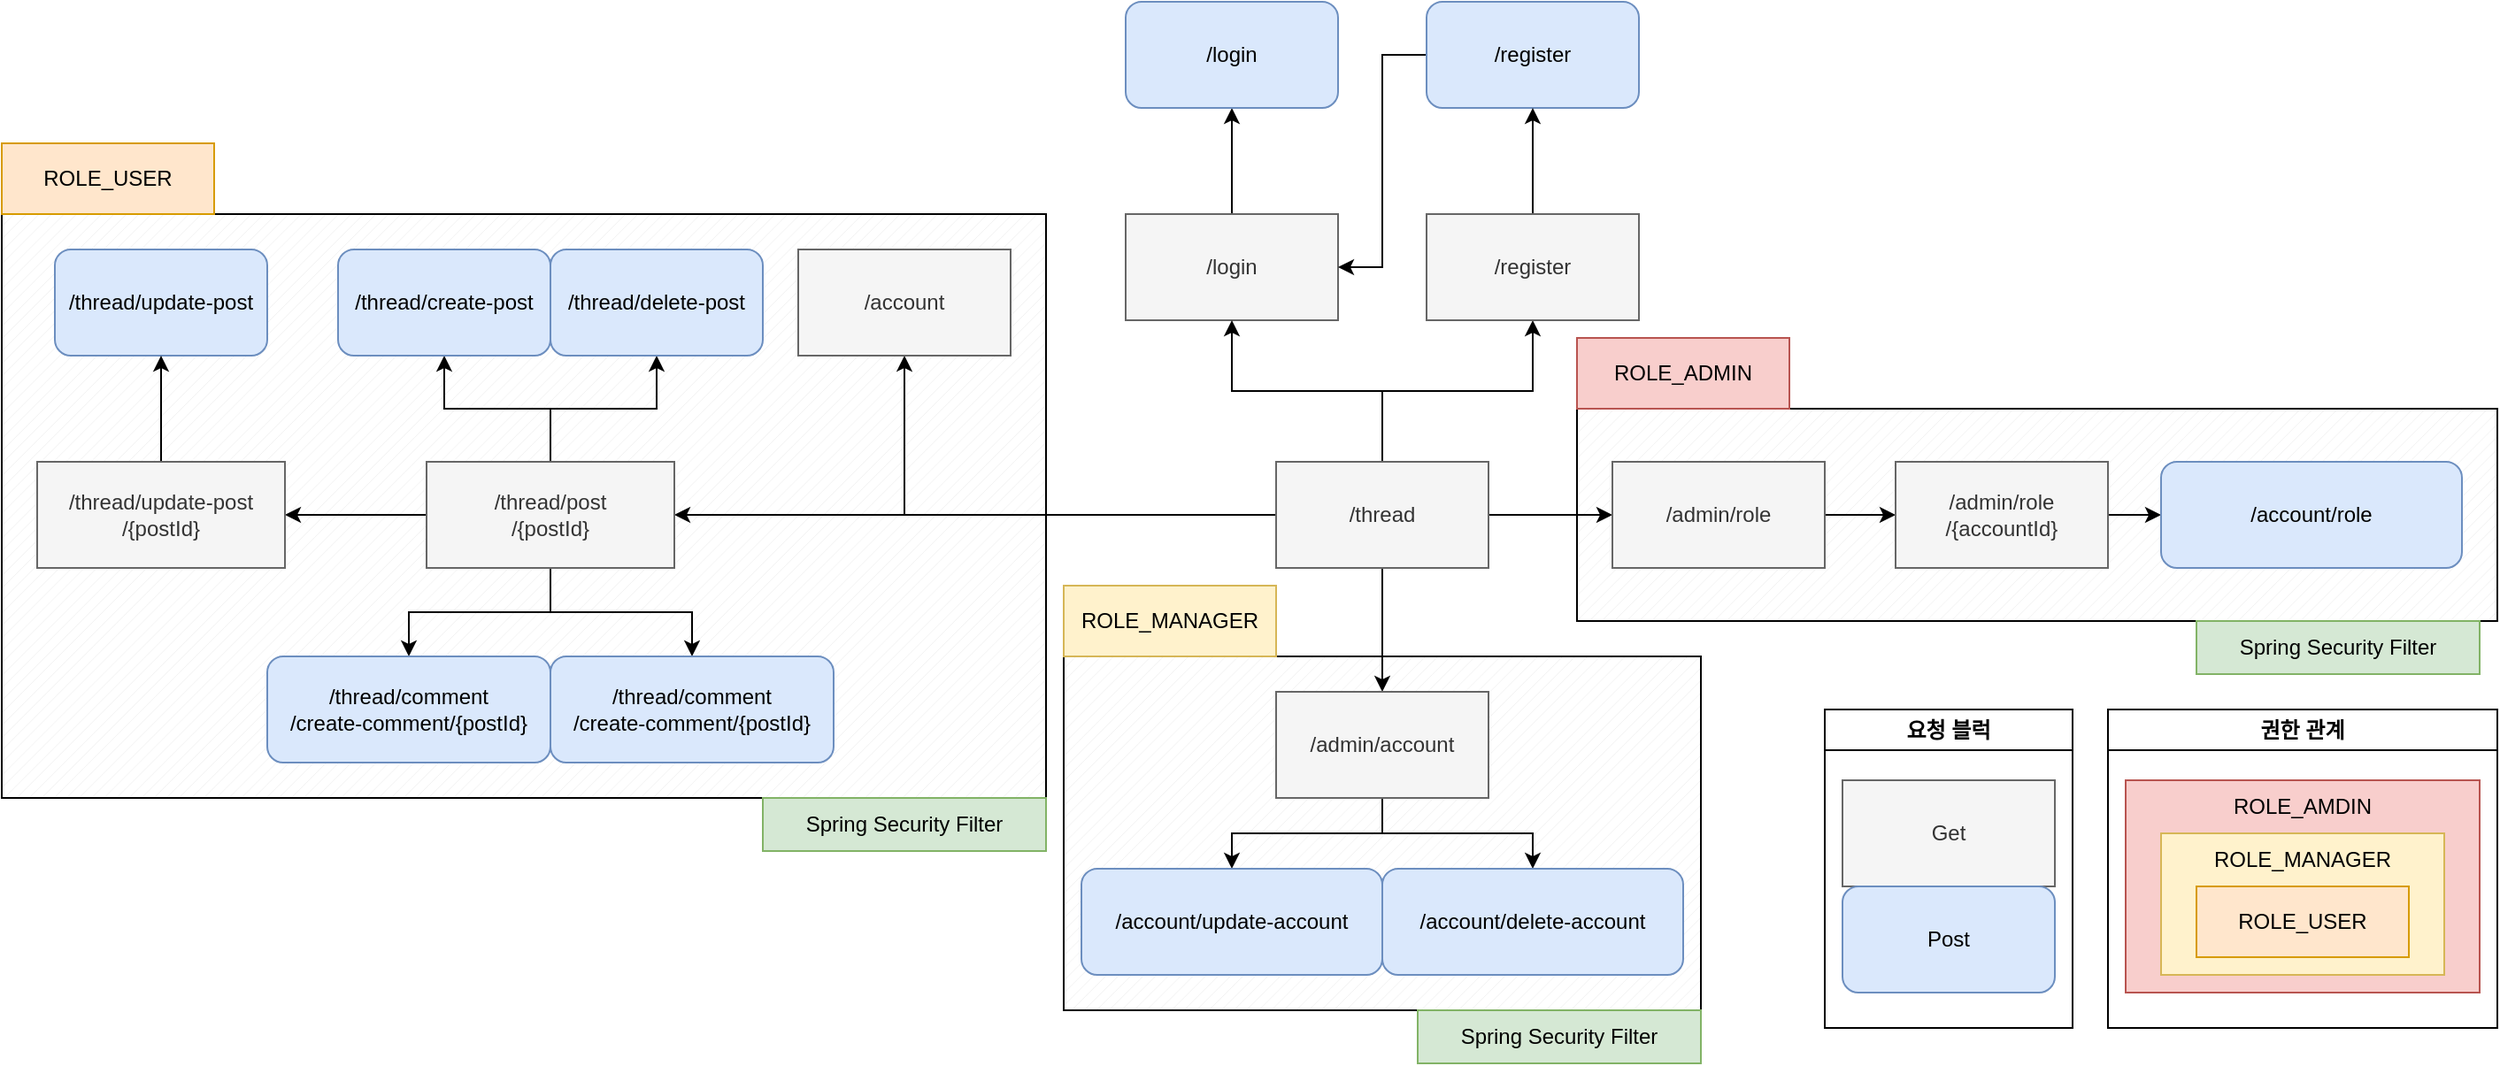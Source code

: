 <mxfile version="21.2.8" type="device">
  <diagram name="페이지-1" id="jwlogUS8V5inGkHQzCs6">
    <mxGraphModel dx="2205" dy="614" grid="1" gridSize="10" guides="1" tooltips="1" connect="1" arrows="1" fold="1" page="1" pageScale="1" pageWidth="1169" pageHeight="827" background="#ffffff" math="0" shadow="0">
      <root>
        <mxCell id="0" />
        <mxCell id="1" parent="0" />
        <mxCell id="o_C5GEEgWJ_29PUXvW90-57" value="ROLE_ADMIN" style="rounded=0;whiteSpace=wrap;html=1;fillColor=#f8cecc;strokeColor=#b85450;" parent="1" vertex="1">
          <mxGeometry x="660" y="490" width="200" height="120" as="geometry" />
        </mxCell>
        <mxCell id="o_C5GEEgWJ_29PUXvW90-56" value="" style="rounded=0;whiteSpace=wrap;html=1;fillColor=#fff2cc;strokeColor=#d6b656;" parent="1" vertex="1">
          <mxGeometry x="680" y="520" width="160" height="80" as="geometry" />
        </mxCell>
        <mxCell id="o_C5GEEgWJ_29PUXvW90-47" value="" style="verticalLabelPosition=bottom;verticalAlign=top;html=1;shape=mxgraph.basic.patternFillRect;fillStyle=diag;step=5;fillStrokeWidth=0.2;fillStrokeColor=#dddddd;" parent="1" vertex="1">
          <mxGeometry x="350" y="280" width="520" height="120" as="geometry" />
        </mxCell>
        <mxCell id="o_C5GEEgWJ_29PUXvW90-46" value="" style="verticalLabelPosition=bottom;verticalAlign=top;html=1;shape=mxgraph.basic.patternFillRect;fillStyle=diag;step=5;fillStrokeWidth=0.2;fillStrokeColor=#dddddd;" parent="1" vertex="1">
          <mxGeometry x="60" y="420" width="360" height="200" as="geometry" />
        </mxCell>
        <mxCell id="VTdqCkY_t20LeBBKGg7Y-31" value="" style="verticalLabelPosition=bottom;verticalAlign=top;html=1;shape=mxgraph.basic.patternFillRect;fillStyle=diag;step=5;fillStrokeWidth=0.2;fillStrokeColor=#dddddd;" parent="1" vertex="1">
          <mxGeometry x="-540" y="170" width="590" height="330" as="geometry" />
        </mxCell>
        <mxCell id="VTdqCkY_t20LeBBKGg7Y-1" value="Get" style="rounded=0;whiteSpace=wrap;html=1;fillColor=#f5f5f5;fontColor=#333333;strokeColor=#666666;" parent="1" vertex="1">
          <mxGeometry x="500" y="490" width="120" height="60" as="geometry" />
        </mxCell>
        <mxCell id="VTdqCkY_t20LeBBKGg7Y-2" value="Post" style="rounded=1;whiteSpace=wrap;html=1;fillColor=#dae8fc;strokeColor=#6c8ebf;" parent="1" vertex="1">
          <mxGeometry x="500" y="550" width="120" height="60" as="geometry" />
        </mxCell>
        <mxCell id="o_C5GEEgWJ_29PUXvW90-8" style="edgeStyle=orthogonalEdgeStyle;rounded=0;orthogonalLoop=1;jettySize=auto;html=1;entryX=0.5;entryY=1;entryDx=0;entryDy=0;" parent="1" source="VTdqCkY_t20LeBBKGg7Y-5" target="o_C5GEEgWJ_29PUXvW90-7" edge="1">
          <mxGeometry relative="1" as="geometry" />
        </mxCell>
        <mxCell id="VTdqCkY_t20LeBBKGg7Y-5" value="/login" style="rounded=0;whiteSpace=wrap;html=1;fillColor=#f5f5f5;fontColor=#333333;strokeColor=#666666;" parent="1" vertex="1">
          <mxGeometry x="95" y="170" width="120" height="60" as="geometry" />
        </mxCell>
        <mxCell id="o_C5GEEgWJ_29PUXvW90-39" style="edgeStyle=orthogonalEdgeStyle;rounded=0;orthogonalLoop=1;jettySize=auto;html=1;entryX=1;entryY=0.5;entryDx=0;entryDy=0;" parent="1" source="VTdqCkY_t20LeBBKGg7Y-49" target="VTdqCkY_t20LeBBKGg7Y-5" edge="1">
          <mxGeometry relative="1" as="geometry" />
        </mxCell>
        <mxCell id="VTdqCkY_t20LeBBKGg7Y-49" value="/register" style="rounded=1;whiteSpace=wrap;html=1;fillColor=#dae8fc;strokeColor=#6c8ebf;" parent="1" vertex="1">
          <mxGeometry x="265" y="50" width="120" height="60" as="geometry" />
        </mxCell>
        <mxCell id="VTdqCkY_t20LeBBKGg7Y-84" value="Spring Security Filter" style="rounded=0;whiteSpace=wrap;html=1;fillColor=#d5e8d4;strokeColor=#82b366;" parent="1" vertex="1">
          <mxGeometry x="-110" y="500" width="160" height="30" as="geometry" />
        </mxCell>
        <mxCell id="o_C5GEEgWJ_29PUXvW90-10" style="edgeStyle=orthogonalEdgeStyle;rounded=0;orthogonalLoop=1;jettySize=auto;html=1;entryX=0.5;entryY=1;entryDx=0;entryDy=0;" parent="1" source="o_C5GEEgWJ_29PUXvW90-2" target="o_C5GEEgWJ_29PUXvW90-9" edge="1">
          <mxGeometry relative="1" as="geometry" />
        </mxCell>
        <mxCell id="o_C5GEEgWJ_29PUXvW90-24" style="edgeStyle=orthogonalEdgeStyle;rounded=0;orthogonalLoop=1;jettySize=auto;html=1;entryX=1;entryY=0.5;entryDx=0;entryDy=0;exitX=0;exitY=0.5;exitDx=0;exitDy=0;" parent="1" source="o_C5GEEgWJ_29PUXvW90-2" target="o_C5GEEgWJ_29PUXvW90-11" edge="1">
          <mxGeometry relative="1" as="geometry">
            <mxPoint x="10" y="340" as="sourcePoint" />
          </mxGeometry>
        </mxCell>
        <mxCell id="o_C5GEEgWJ_29PUXvW90-36" style="edgeStyle=orthogonalEdgeStyle;rounded=0;orthogonalLoop=1;jettySize=auto;html=1;entryX=0.5;entryY=1;entryDx=0;entryDy=0;" parent="1" source="o_C5GEEgWJ_29PUXvW90-2" target="VTdqCkY_t20LeBBKGg7Y-5" edge="1">
          <mxGeometry relative="1" as="geometry" />
        </mxCell>
        <mxCell id="o_C5GEEgWJ_29PUXvW90-37" style="edgeStyle=orthogonalEdgeStyle;rounded=0;orthogonalLoop=1;jettySize=auto;html=1;entryX=0.5;entryY=1;entryDx=0;entryDy=0;" parent="1" source="o_C5GEEgWJ_29PUXvW90-2" target="VTdqCkY_t20LeBBKGg7Y-9" edge="1">
          <mxGeometry relative="1" as="geometry" />
        </mxCell>
        <mxCell id="o_C5GEEgWJ_29PUXvW90-40" style="edgeStyle=orthogonalEdgeStyle;rounded=0;orthogonalLoop=1;jettySize=auto;html=1;entryX=0;entryY=0.5;entryDx=0;entryDy=0;" parent="1" source="o_C5GEEgWJ_29PUXvW90-2" target="o_C5GEEgWJ_29PUXvW90-30" edge="1">
          <mxGeometry relative="1" as="geometry" />
        </mxCell>
        <mxCell id="o_C5GEEgWJ_29PUXvW90-43" style="edgeStyle=orthogonalEdgeStyle;rounded=0;orthogonalLoop=1;jettySize=auto;html=1;entryX=0.5;entryY=0;entryDx=0;entryDy=0;exitX=0.5;exitY=1;exitDx=0;exitDy=0;" parent="1" source="o_C5GEEgWJ_29PUXvW90-2" target="o_C5GEEgWJ_29PUXvW90-29" edge="1">
          <mxGeometry relative="1" as="geometry">
            <mxPoint x="240" y="380" as="sourcePoint" />
          </mxGeometry>
        </mxCell>
        <mxCell id="o_C5GEEgWJ_29PUXvW90-2" value="/thread" style="rounded=0;whiteSpace=wrap;html=1;fillColor=#f5f5f5;fontColor=#333333;strokeColor=#666666;" parent="1" vertex="1">
          <mxGeometry x="180" y="310" width="120" height="60" as="geometry" />
        </mxCell>
        <mxCell id="o_C5GEEgWJ_29PUXvW90-7" value="/login" style="rounded=1;whiteSpace=wrap;html=1;fillColor=#dae8fc;strokeColor=#6c8ebf;" parent="1" vertex="1">
          <mxGeometry x="95" y="50" width="120" height="60" as="geometry" />
        </mxCell>
        <mxCell id="o_C5GEEgWJ_29PUXvW90-9" value="/account" style="rounded=0;whiteSpace=wrap;html=1;fillColor=#f5f5f5;fontColor=#333333;strokeColor=#666666;" parent="1" vertex="1">
          <mxGeometry x="-90" y="190" width="120" height="60" as="geometry" />
        </mxCell>
        <mxCell id="o_C5GEEgWJ_29PUXvW90-16" style="edgeStyle=orthogonalEdgeStyle;rounded=0;orthogonalLoop=1;jettySize=auto;html=1;entryX=1;entryY=0.5;entryDx=0;entryDy=0;" parent="1" source="o_C5GEEgWJ_29PUXvW90-11" target="o_C5GEEgWJ_29PUXvW90-15" edge="1">
          <mxGeometry relative="1" as="geometry" />
        </mxCell>
        <mxCell id="o_C5GEEgWJ_29PUXvW90-19" style="edgeStyle=orthogonalEdgeStyle;rounded=0;orthogonalLoop=1;jettySize=auto;html=1;" parent="1" source="o_C5GEEgWJ_29PUXvW90-11" target="o_C5GEEgWJ_29PUXvW90-12" edge="1">
          <mxGeometry relative="1" as="geometry" />
        </mxCell>
        <mxCell id="o_C5GEEgWJ_29PUXvW90-23" style="edgeStyle=orthogonalEdgeStyle;rounded=0;orthogonalLoop=1;jettySize=auto;html=1;entryX=0.5;entryY=1;entryDx=0;entryDy=0;" parent="1" source="o_C5GEEgWJ_29PUXvW90-11" target="o_C5GEEgWJ_29PUXvW90-17" edge="1">
          <mxGeometry relative="1" as="geometry" />
        </mxCell>
        <mxCell id="o_C5GEEgWJ_29PUXvW90-27" style="edgeStyle=orthogonalEdgeStyle;rounded=0;orthogonalLoop=1;jettySize=auto;html=1;entryX=0.5;entryY=0;entryDx=0;entryDy=0;" parent="1" source="o_C5GEEgWJ_29PUXvW90-11" target="o_C5GEEgWJ_29PUXvW90-25" edge="1">
          <mxGeometry relative="1" as="geometry" />
        </mxCell>
        <mxCell id="o_C5GEEgWJ_29PUXvW90-28" style="edgeStyle=orthogonalEdgeStyle;rounded=0;orthogonalLoop=1;jettySize=auto;html=1;entryX=0.5;entryY=0;entryDx=0;entryDy=0;" parent="1" source="o_C5GEEgWJ_29PUXvW90-11" target="o_C5GEEgWJ_29PUXvW90-26" edge="1">
          <mxGeometry relative="1" as="geometry" />
        </mxCell>
        <mxCell id="o_C5GEEgWJ_29PUXvW90-11" value="/thread/post&lt;br&gt;/{postId}" style="rounded=0;whiteSpace=wrap;html=1;fillColor=#f5f5f5;fontColor=#333333;strokeColor=#666666;" parent="1" vertex="1">
          <mxGeometry x="-300" y="310" width="140" height="60" as="geometry" />
        </mxCell>
        <mxCell id="o_C5GEEgWJ_29PUXvW90-12" value="/thread/create-post" style="rounded=1;whiteSpace=wrap;html=1;fillColor=#dae8fc;strokeColor=#6c8ebf;" parent="1" vertex="1">
          <mxGeometry x="-350" y="190" width="120" height="60" as="geometry" />
        </mxCell>
        <mxCell id="o_C5GEEgWJ_29PUXvW90-14" value="/thread/update-post" style="rounded=1;whiteSpace=wrap;html=1;fillColor=#dae8fc;strokeColor=#6c8ebf;" parent="1" vertex="1">
          <mxGeometry x="-510" y="190" width="120" height="60" as="geometry" />
        </mxCell>
        <mxCell id="o_C5GEEgWJ_29PUXvW90-20" style="edgeStyle=orthogonalEdgeStyle;rounded=0;orthogonalLoop=1;jettySize=auto;html=1;" parent="1" source="o_C5GEEgWJ_29PUXvW90-15" target="o_C5GEEgWJ_29PUXvW90-14" edge="1">
          <mxGeometry relative="1" as="geometry" />
        </mxCell>
        <mxCell id="o_C5GEEgWJ_29PUXvW90-15" value="/thread/update-post&lt;br&gt;/{postId}" style="rounded=0;whiteSpace=wrap;html=1;fillColor=#f5f5f5;fontColor=#333333;strokeColor=#666666;" parent="1" vertex="1">
          <mxGeometry x="-520" y="310" width="140" height="60" as="geometry" />
        </mxCell>
        <mxCell id="o_C5GEEgWJ_29PUXvW90-17" value="/thread/delete-post" style="rounded=1;whiteSpace=wrap;html=1;fillColor=#dae8fc;strokeColor=#6c8ebf;" parent="1" vertex="1">
          <mxGeometry x="-230" y="190" width="120" height="60" as="geometry" />
        </mxCell>
        <mxCell id="o_C5GEEgWJ_29PUXvW90-25" value="/thread/comment&lt;br&gt;/create-comment/{postId}" style="rounded=1;whiteSpace=wrap;html=1;fillColor=#dae8fc;strokeColor=#6c8ebf;" parent="1" vertex="1">
          <mxGeometry x="-390" y="420" width="160" height="60" as="geometry" />
        </mxCell>
        <mxCell id="o_C5GEEgWJ_29PUXvW90-26" value="/thread/comment&lt;br&gt;/create-comment/{postId}" style="rounded=1;whiteSpace=wrap;html=1;fillColor=#dae8fc;strokeColor=#6c8ebf;" parent="1" vertex="1">
          <mxGeometry x="-230" y="420" width="160" height="60" as="geometry" />
        </mxCell>
        <mxCell id="o_C5GEEgWJ_29PUXvW90-44" style="edgeStyle=orthogonalEdgeStyle;rounded=0;orthogonalLoop=1;jettySize=auto;html=1;entryX=0.5;entryY=0;entryDx=0;entryDy=0;" parent="1" source="o_C5GEEgWJ_29PUXvW90-29" target="o_C5GEEgWJ_29PUXvW90-31" edge="1">
          <mxGeometry relative="1" as="geometry" />
        </mxCell>
        <mxCell id="o_C5GEEgWJ_29PUXvW90-45" style="edgeStyle=orthogonalEdgeStyle;rounded=0;orthogonalLoop=1;jettySize=auto;html=1;entryX=0.5;entryY=0;entryDx=0;entryDy=0;" parent="1" source="o_C5GEEgWJ_29PUXvW90-29" target="o_C5GEEgWJ_29PUXvW90-32" edge="1">
          <mxGeometry relative="1" as="geometry" />
        </mxCell>
        <mxCell id="o_C5GEEgWJ_29PUXvW90-29" value="/admin/account" style="rounded=0;whiteSpace=wrap;html=1;fillColor=#f5f5f5;fontColor=#333333;strokeColor=#666666;" parent="1" vertex="1">
          <mxGeometry x="180" y="440" width="120" height="60" as="geometry" />
        </mxCell>
        <mxCell id="o_C5GEEgWJ_29PUXvW90-41" style="edgeStyle=orthogonalEdgeStyle;rounded=0;orthogonalLoop=1;jettySize=auto;html=1;entryX=0;entryY=0.5;entryDx=0;entryDy=0;" parent="1" source="o_C5GEEgWJ_29PUXvW90-30" target="o_C5GEEgWJ_29PUXvW90-33" edge="1">
          <mxGeometry relative="1" as="geometry" />
        </mxCell>
        <mxCell id="o_C5GEEgWJ_29PUXvW90-30" value="/admin/role" style="rounded=0;whiteSpace=wrap;html=1;fillColor=#f5f5f5;fontColor=#333333;strokeColor=#666666;" parent="1" vertex="1">
          <mxGeometry x="370.0" y="310" width="120" height="60" as="geometry" />
        </mxCell>
        <mxCell id="o_C5GEEgWJ_29PUXvW90-31" value="/account/update-account" style="rounded=1;whiteSpace=wrap;html=1;fillColor=#dae8fc;strokeColor=#6c8ebf;" parent="1" vertex="1">
          <mxGeometry x="70" y="540" width="170" height="60" as="geometry" />
        </mxCell>
        <mxCell id="o_C5GEEgWJ_29PUXvW90-32" value="/account/delete-account" style="rounded=1;whiteSpace=wrap;html=1;fillColor=#dae8fc;strokeColor=#6c8ebf;" parent="1" vertex="1">
          <mxGeometry x="240" y="540" width="170" height="60" as="geometry" />
        </mxCell>
        <mxCell id="o_C5GEEgWJ_29PUXvW90-42" style="edgeStyle=orthogonalEdgeStyle;rounded=0;orthogonalLoop=1;jettySize=auto;html=1;entryX=0;entryY=0.5;entryDx=0;entryDy=0;" parent="1" source="o_C5GEEgWJ_29PUXvW90-33" target="o_C5GEEgWJ_29PUXvW90-34" edge="1">
          <mxGeometry relative="1" as="geometry" />
        </mxCell>
        <mxCell id="o_C5GEEgWJ_29PUXvW90-33" value="/admin/role&lt;br&gt;/{accountId}" style="rounded=0;whiteSpace=wrap;html=1;fillColor=#f5f5f5;fontColor=#333333;strokeColor=#666666;" parent="1" vertex="1">
          <mxGeometry x="530" y="310" width="120" height="60" as="geometry" />
        </mxCell>
        <mxCell id="o_C5GEEgWJ_29PUXvW90-34" value="/account/role" style="rounded=1;whiteSpace=wrap;html=1;fillColor=#dae8fc;strokeColor=#6c8ebf;" parent="1" vertex="1">
          <mxGeometry x="680" y="310" width="170" height="60" as="geometry" />
        </mxCell>
        <mxCell id="o_C5GEEgWJ_29PUXvW90-38" value="" style="edgeStyle=orthogonalEdgeStyle;rounded=0;orthogonalLoop=1;jettySize=auto;html=1;" parent="1" source="VTdqCkY_t20LeBBKGg7Y-9" target="VTdqCkY_t20LeBBKGg7Y-49" edge="1">
          <mxGeometry relative="1" as="geometry" />
        </mxCell>
        <mxCell id="VTdqCkY_t20LeBBKGg7Y-9" value="/register" style="rounded=0;whiteSpace=wrap;html=1;fillColor=#f5f5f5;fontColor=#333333;strokeColor=#666666;" parent="1" vertex="1">
          <mxGeometry x="265" y="170" width="120" height="60" as="geometry" />
        </mxCell>
        <mxCell id="o_C5GEEgWJ_29PUXvW90-48" value="Spring Security Filter" style="rounded=0;whiteSpace=wrap;html=1;fillColor=#d5e8d4;strokeColor=#82b366;" parent="1" vertex="1">
          <mxGeometry x="260" y="620" width="160" height="30" as="geometry" />
        </mxCell>
        <mxCell id="o_C5GEEgWJ_29PUXvW90-49" value="Spring Security Filter" style="rounded=0;whiteSpace=wrap;html=1;fillColor=#d5e8d4;strokeColor=#82b366;" parent="1" vertex="1">
          <mxGeometry x="700" y="400" width="160" height="30" as="geometry" />
        </mxCell>
        <mxCell id="o_C5GEEgWJ_29PUXvW90-50" value="ROLE_USER" style="rounded=0;whiteSpace=wrap;html=1;fillColor=#ffe6cc;strokeColor=#d79b00;" parent="1" vertex="1">
          <mxGeometry x="-540" y="130" width="120" height="40" as="geometry" />
        </mxCell>
        <mxCell id="o_C5GEEgWJ_29PUXvW90-51" value="ROLE_MANAGER" style="rounded=0;whiteSpace=wrap;html=1;fillColor=#fff2cc;strokeColor=#d6b656;" parent="1" vertex="1">
          <mxGeometry x="60" y="380" width="120" height="40" as="geometry" />
        </mxCell>
        <mxCell id="o_C5GEEgWJ_29PUXvW90-52" value="ROLE_ADMIN" style="rounded=0;whiteSpace=wrap;html=1;fillColor=#f8cecc;strokeColor=#b85450;" parent="1" vertex="1">
          <mxGeometry x="350" y="240" width="120" height="40" as="geometry" />
        </mxCell>
        <mxCell id="o_C5GEEgWJ_29PUXvW90-55" value="" style="rounded=0;whiteSpace=wrap;html=1;fillColor=#ffe6cc;strokeColor=#d79b00;" parent="1" vertex="1">
          <mxGeometry x="700" y="550" width="120" height="40" as="geometry" />
        </mxCell>
        <mxCell id="o_C5GEEgWJ_29PUXvW90-58" value="ROLE_AMDIN" style="text;html=1;strokeColor=none;fillColor=none;align=center;verticalAlign=middle;whiteSpace=wrap;rounded=0;" parent="1" vertex="1">
          <mxGeometry x="710" y="490" width="100" height="30" as="geometry" />
        </mxCell>
        <mxCell id="o_C5GEEgWJ_29PUXvW90-59" value="ROLE_MANAGER" style="text;html=1;strokeColor=none;fillColor=none;align=center;verticalAlign=middle;whiteSpace=wrap;rounded=0;" parent="1" vertex="1">
          <mxGeometry x="710" y="520" width="100" height="30" as="geometry" />
        </mxCell>
        <mxCell id="o_C5GEEgWJ_29PUXvW90-60" value="ROLE_USER" style="text;html=1;strokeColor=none;fillColor=none;align=center;verticalAlign=middle;whiteSpace=wrap;rounded=0;" parent="1" vertex="1">
          <mxGeometry x="710" y="555" width="100" height="30" as="geometry" />
        </mxCell>
        <mxCell id="o_C5GEEgWJ_29PUXvW90-61" value="권한 관계" style="swimlane;whiteSpace=wrap;html=1;" parent="1" vertex="1">
          <mxGeometry x="650" y="450" width="220" height="180" as="geometry" />
        </mxCell>
        <mxCell id="o_C5GEEgWJ_29PUXvW90-62" value="요청 블럭" style="swimlane;whiteSpace=wrap;html=1;" parent="1" vertex="1">
          <mxGeometry x="490" y="450" width="140" height="180" as="geometry" />
        </mxCell>
      </root>
    </mxGraphModel>
  </diagram>
</mxfile>
